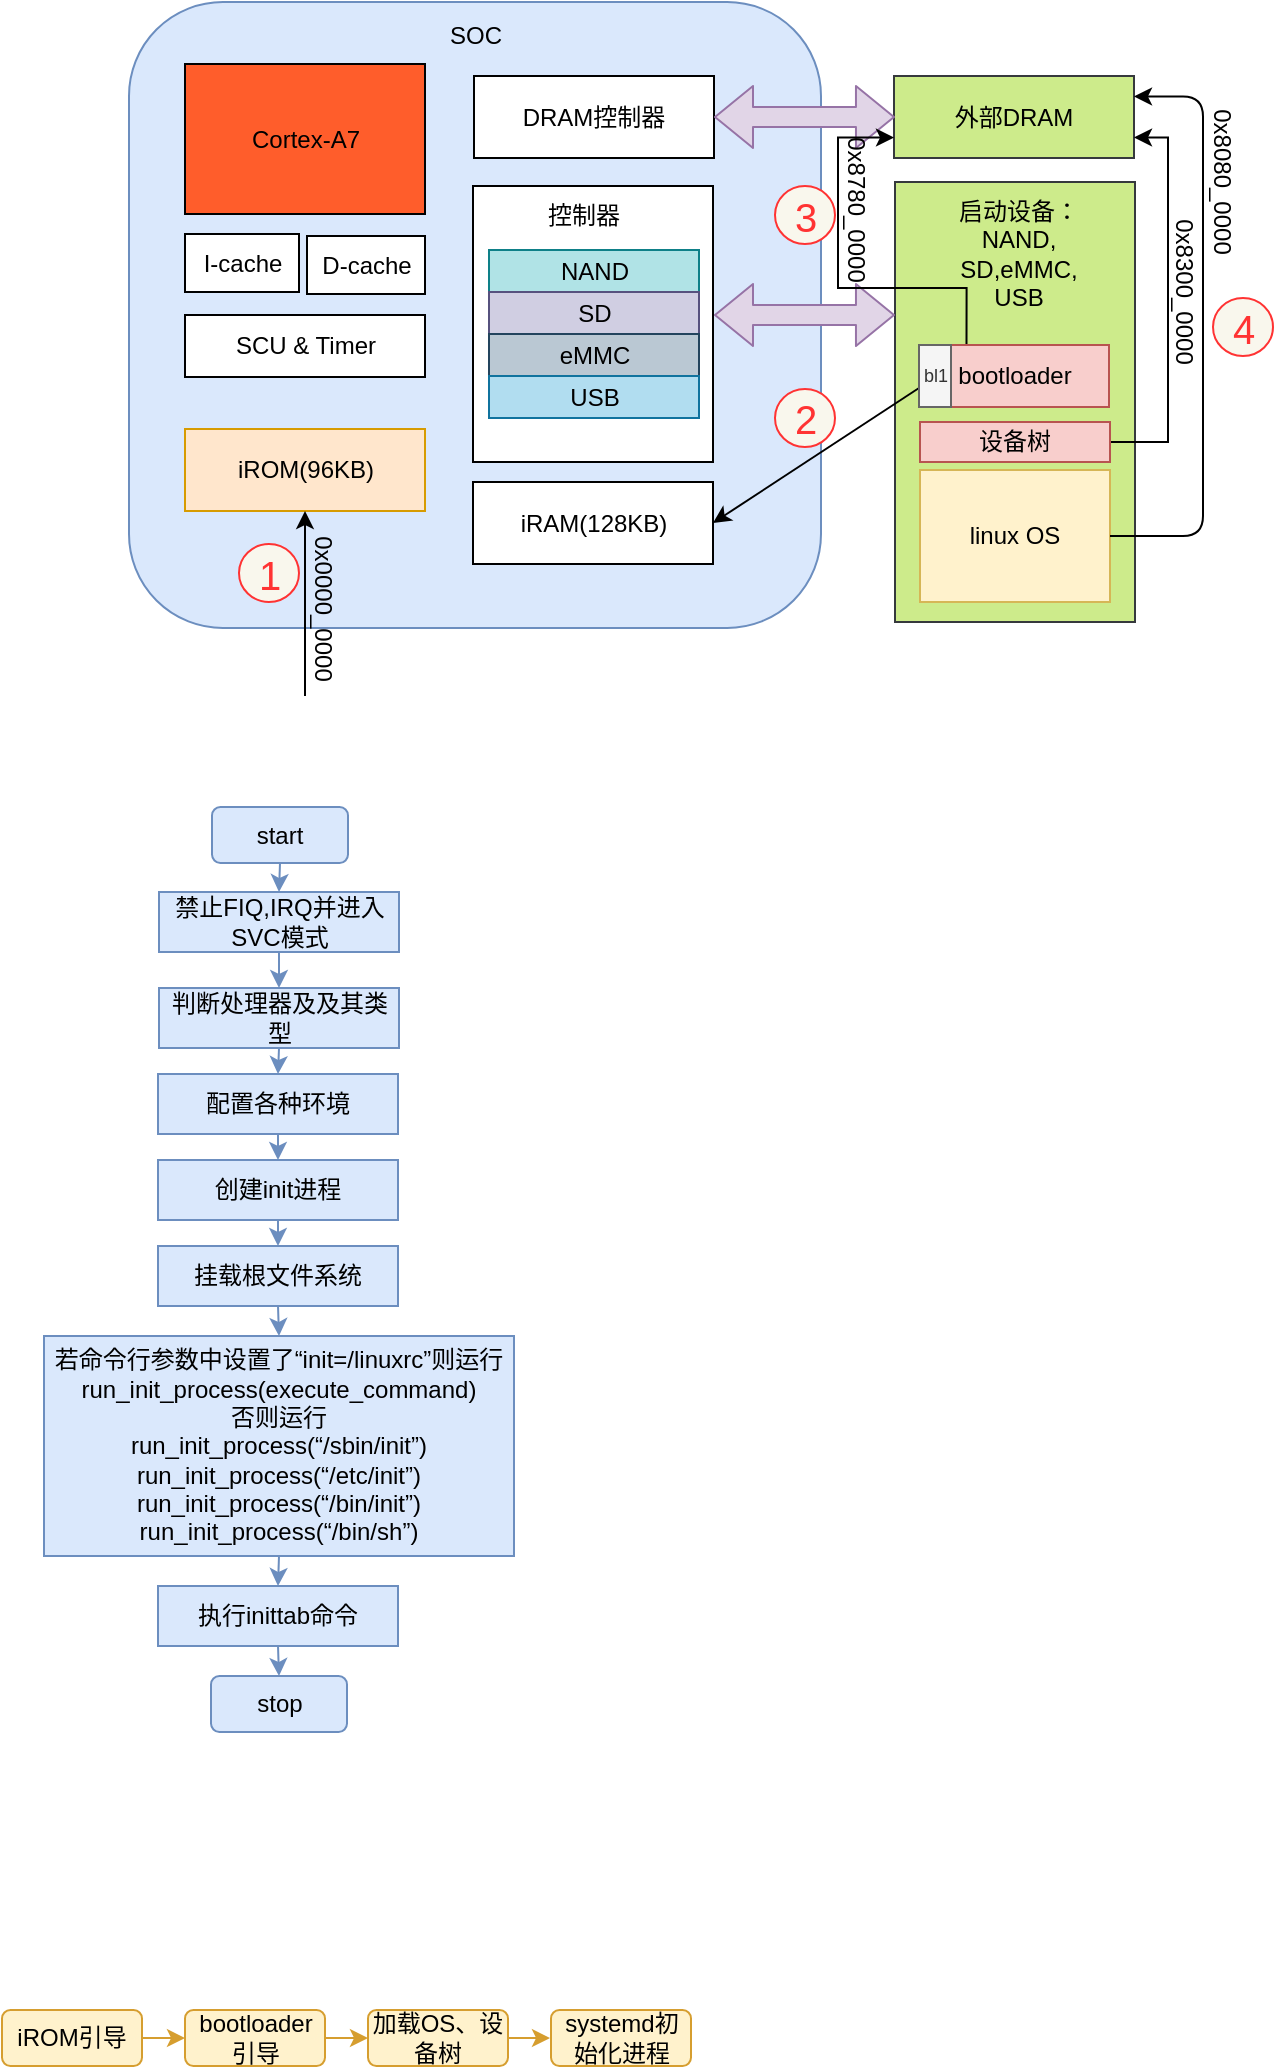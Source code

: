 <mxfile version="12.2.4" pages="1"><diagram id="usETp_ZSkuHyeiAc1nEX" name="Page-1"><mxGraphModel dx="452" dy="499" grid="0" gridSize="10" guides="1" tooltips="1" connect="1" arrows="1" fold="1" page="1" pageScale="1" pageWidth="827" pageHeight="1169" math="0" shadow="0"><root><mxCell id="0"/><mxCell id="1" parent="0"/><mxCell id="2" value="" style="rounded=1;whiteSpace=wrap;html=1;fillColor=#dae8fc;strokeColor=#6c8ebf;" parent="1" vertex="1"><mxGeometry x="111.5" y="10" width="346" height="313" as="geometry"/></mxCell><mxCell id="4" value="Cortex-A7" style="rounded=0;whiteSpace=wrap;html=1;fillColor=#FF5D2B;" parent="1" vertex="1"><mxGeometry x="139.5" y="41" width="120" height="75" as="geometry"/></mxCell><mxCell id="5" value="iROM(96KB)" style="rounded=0;whiteSpace=wrap;html=1;fillColor=#ffe6cc;strokeColor=#d79b00;" parent="1" vertex="1"><mxGeometry x="139.5" y="223.5" width="120" height="41" as="geometry"/></mxCell><mxCell id="6" value="iRAM(128KB)" style="rounded=0;whiteSpace=wrap;html=1;" parent="1" vertex="1"><mxGeometry x="283.5" y="250" width="120" height="41" as="geometry"/></mxCell><mxCell id="7" value="" style="rounded=0;whiteSpace=wrap;html=1;" parent="1" vertex="1"><mxGeometry x="283.5" y="102" width="120" height="138" as="geometry"/></mxCell><mxCell id="8" value="NAND" style="rounded=0;whiteSpace=wrap;html=1;fillColor=#b0e3e6;strokeColor=#0e8088;" parent="1" vertex="1"><mxGeometry x="291.5" y="134" width="105" height="21" as="geometry"/></mxCell><mxCell id="9" value="SD" style="rounded=0;whiteSpace=wrap;html=1;fillColor=#d0cee2;strokeColor=#56517e;" parent="1" vertex="1"><mxGeometry x="291.5" y="155" width="105" height="21" as="geometry"/></mxCell><mxCell id="10" value="eMMC" style="rounded=0;whiteSpace=wrap;html=1;fillColor=#bac8d3;strokeColor=#23445d;" parent="1" vertex="1"><mxGeometry x="291.5" y="176" width="105" height="21" as="geometry"/></mxCell><mxCell id="11" value="USB" style="rounded=0;whiteSpace=wrap;html=1;fillColor=#b1ddf0;strokeColor=#10739e;" parent="1" vertex="1"><mxGeometry x="291.5" y="197" width="105" height="21" as="geometry"/></mxCell><mxCell id="12" value="控制器" style="text;html=1;strokeColor=none;fillColor=none;align=center;verticalAlign=middle;whiteSpace=wrap;rounded=0;" parent="1" vertex="1"><mxGeometry x="318.5" y="107" width="40" height="20" as="geometry"/></mxCell><mxCell id="13" value="DRAM控制器" style="rounded=0;whiteSpace=wrap;html=1;" parent="1" vertex="1"><mxGeometry x="284" y="47" width="120" height="41" as="geometry"/></mxCell><mxCell id="14" value="外部DRAM" style="rounded=0;whiteSpace=wrap;html=1;fillColor=#cdeb8b;strokeColor=#36393d;" parent="1" vertex="1"><mxGeometry x="494" y="47" width="120" height="41" as="geometry"/></mxCell><mxCell id="15" value="SOC" style="text;html=1;strokeColor=none;fillColor=none;align=center;verticalAlign=middle;whiteSpace=wrap;rounded=0;" parent="1" vertex="1"><mxGeometry x="264.5" y="17" width="40" height="20" as="geometry"/></mxCell><mxCell id="16" value="" style="rounded=0;whiteSpace=wrap;html=1;fillColor=#cdeb8b;strokeColor=#36393d;" parent="1" vertex="1"><mxGeometry x="494.5" y="100" width="120" height="220" as="geometry"/></mxCell><mxCell id="17" value="" style="shape=flexArrow;endArrow=classic;startArrow=classic;html=1;entryX=0.004;entryY=0.5;entryDx=0;entryDy=0;entryPerimeter=0;fillColor=#e1d5e7;strokeColor=#9673a6;" parent="1" target="14" edge="1"><mxGeometry width="50" height="50" relative="1" as="geometry"><mxPoint x="404" y="67.5" as="sourcePoint"/><mxPoint x="488" y="67.5" as="targetPoint"/></mxGeometry></mxCell><mxCell id="18" value="" style="shape=flexArrow;endArrow=classic;startArrow=classic;html=1;entryX=0.004;entryY=0.5;entryDx=0;entryDy=0;entryPerimeter=0;fillColor=#e1d5e7;strokeColor=#9673a6;" parent="1" edge="1"><mxGeometry width="50" height="50" relative="1" as="geometry"><mxPoint x="404" y="166.5" as="sourcePoint"/><mxPoint x="494.48" y="166.5" as="targetPoint"/></mxGeometry></mxCell><mxCell id="19" value="linux OS" style="rounded=0;whiteSpace=wrap;html=1;fillColor=#fff2cc;strokeColor=#d6b656;" parent="1" vertex="1"><mxGeometry x="507" y="244" width="95" height="66" as="geometry"/></mxCell><mxCell id="51" style="edgeStyle=orthogonalEdgeStyle;rounded=0;orthogonalLoop=1;jettySize=auto;html=1;exitX=0.25;exitY=0;exitDx=0;exitDy=0;entryX=0;entryY=0.75;entryDx=0;entryDy=0;" parent="1" source="20" target="14" edge="1"><mxGeometry relative="1" as="geometry"><Array as="points"><mxPoint x="530" y="153"/><mxPoint x="466" y="153"/><mxPoint x="466" y="78"/></Array></mxGeometry></mxCell><mxCell id="20" value="bootloader" style="rounded=0;whiteSpace=wrap;html=1;fillColor=#f8cecc;strokeColor=#b85450;" parent="1" vertex="1"><mxGeometry x="506.5" y="181.5" width="95" height="31" as="geometry"/></mxCell><mxCell id="21" value="启动设备：NAND,&lt;br&gt;SD,eMMC,&lt;br&gt;USB" style="text;html=1;strokeColor=none;fillColor=none;align=center;verticalAlign=middle;whiteSpace=wrap;rounded=0;" parent="1" vertex="1"><mxGeometry x="511.5" y="114" width="89" height="44" as="geometry"/></mxCell><mxCell id="22" value="" style="edgeStyle=elbowEdgeStyle;elbow=horizontal;endArrow=classic;html=1;exitX=1;exitY=0.5;exitDx=0;exitDy=0;entryX=1;entryY=0.25;entryDx=0;entryDy=0;" parent="1" source="19" target="14" edge="1"><mxGeometry width="50" height="50" relative="1" as="geometry"><mxPoint x="638.5" y="292" as="sourcePoint"/><mxPoint x="616.5" y="68" as="targetPoint"/><Array as="points"><mxPoint x="648.5" y="180"/></Array></mxGeometry></mxCell><mxCell id="23" value="" style="endArrow=classic;html=1;entryX=0.5;entryY=1;entryDx=0;entryDy=0;" parent="1" target="5" edge="1"><mxGeometry width="50" height="50" relative="1" as="geometry"><mxPoint x="199.5" y="357" as="sourcePoint"/><mxPoint x="248.5" y="339" as="targetPoint"/></mxGeometry></mxCell><mxCell id="24" value="I-cache" style="rounded=0;whiteSpace=wrap;html=1;" parent="1" vertex="1"><mxGeometry x="139.5" y="126" width="57" height="29" as="geometry"/></mxCell><mxCell id="25" value="D-cache" style="rounded=0;whiteSpace=wrap;html=1;" parent="1" vertex="1"><mxGeometry x="200.5" y="127" width="59" height="29" as="geometry"/></mxCell><mxCell id="28" value="2" style="ellipse;whiteSpace=wrap;html=1;fillColor=#f9f7ed;strokeColor=#FF3333;fontSize=20;fontColor=#FF3333;" parent="1" vertex="1"><mxGeometry x="434.5" y="203.5" width="30" height="29" as="geometry"/></mxCell><mxCell id="29" value="1" style="ellipse;whiteSpace=wrap;html=1;fillColor=#f9f7ed;strokeColor=#FF3333;fontSize=20;fontColor=#FF3333;" parent="1" vertex="1"><mxGeometry x="166.5" y="281" width="30" height="29" as="geometry"/></mxCell><mxCell id="30" value="4" style="ellipse;whiteSpace=wrap;html=1;fillColor=#f9f7ed;strokeColor=#FF3333;fontSize=20;fontColor=#FF3333;" parent="1" vertex="1"><mxGeometry x="653.5" y="158" width="30" height="29" as="geometry"/></mxCell><mxCell id="31" value="" style="endArrow=classic;html=1;fontSize=20;fontColor=#FF3333;entryX=1;entryY=0.5;entryDx=0;entryDy=0;" parent="1" target="6" edge="1"><mxGeometry width="50" height="50" relative="1" as="geometry"><mxPoint x="506.5" y="203" as="sourcePoint"/><mxPoint x="440" y="240" as="targetPoint"/></mxGeometry></mxCell><mxCell id="33" value="SCU &amp;amp; Timer" style="rounded=0;whiteSpace=wrap;html=1;" parent="1" vertex="1"><mxGeometry x="139.5" y="166.5" width="120" height="31" as="geometry"/></mxCell><mxCell id="34" value="0x0000_0000" style="text;html=1;strokeColor=none;fillColor=none;align=center;verticalAlign=middle;whiteSpace=wrap;rounded=0;fontSize=12;fontColor=#000000;rotation=90;" parent="1" vertex="1"><mxGeometry x="152.5" y="306" width="112" height="14" as="geometry"/></mxCell><mxCell id="36" value="0x8780_0000" style="text;html=1;strokeColor=none;fillColor=none;align=center;verticalAlign=middle;whiteSpace=wrap;rounded=0;fontSize=12;fontColor=#000000;rotation=90;" parent="1" vertex="1"><mxGeometry x="419" y="107" width="112" height="14" as="geometry"/></mxCell><mxCell id="38" value="0x8080_0000" style="text;html=1;strokeColor=none;fillColor=none;align=center;verticalAlign=middle;whiteSpace=wrap;rounded=0;fontSize=12;fontColor=#000000;rotation=90;" parent="1" vertex="1"><mxGeometry x="602" y="93" width="112" height="14" as="geometry"/></mxCell><mxCell id="53" style="edgeStyle=orthogonalEdgeStyle;rounded=0;orthogonalLoop=1;jettySize=auto;html=1;exitX=1;exitY=0.5;exitDx=0;exitDy=0;entryX=1;entryY=0.75;entryDx=0;entryDy=0;fontSize=9;" parent="1" source="43" target="14" edge="1"><mxGeometry relative="1" as="geometry"><Array as="points"><mxPoint x="631" y="230"/><mxPoint x="631" y="78"/></Array></mxGeometry></mxCell><mxCell id="43" value="设备树" style="rounded=0;whiteSpace=wrap;html=1;fillColor=#f8cecc;strokeColor=#b85450;" parent="1" vertex="1"><mxGeometry x="507" y="220" width="95" height="20" as="geometry"/></mxCell><mxCell id="44" value="0x8300_0000" style="text;html=1;strokeColor=none;fillColor=none;align=center;verticalAlign=middle;whiteSpace=wrap;rounded=0;fontSize=12;fontColor=#000000;rotation=90;" parent="1" vertex="1"><mxGeometry x="583" y="148" width="112" height="14" as="geometry"/></mxCell><mxCell id="49" value="bl1" style="rounded=0;whiteSpace=wrap;html=1;fillColor=#f5f5f5;strokeColor=#666666;fontColor=#333333;fontSize=9;" parent="1" vertex="1"><mxGeometry x="506.5" y="181.5" width="16" height="31" as="geometry"/></mxCell><mxCell id="52" value="3" style="ellipse;whiteSpace=wrap;html=1;fillColor=#f9f7ed;strokeColor=#FF3333;fontSize=20;fontColor=#FF3333;" parent="1" vertex="1"><mxGeometry x="434.5" y="102" width="30" height="29" as="geometry"/></mxCell><mxCell id="65" style="edgeStyle=orthogonalEdgeStyle;rounded=0;orthogonalLoop=1;jettySize=auto;html=1;exitX=0.5;exitY=1;exitDx=0;exitDy=0;entryX=0.5;entryY=0;entryDx=0;entryDy=0;fillColor=#dae8fc;strokeColor=#6c8ebf;" parent="1" source="54" target="55" edge="1"><mxGeometry relative="1" as="geometry"/></mxCell><mxCell id="54" value="start" style="rounded=1;whiteSpace=wrap;html=1;fillColor=#dae8fc;strokeColor=#6c8ebf;" parent="1" vertex="1"><mxGeometry x="153" y="412.5" width="68" height="28" as="geometry"/></mxCell><mxCell id="66" style="edgeStyle=orthogonalEdgeStyle;rounded=0;orthogonalLoop=1;jettySize=auto;html=1;exitX=0.5;exitY=1;exitDx=0;exitDy=0;entryX=0.5;entryY=0;entryDx=0;entryDy=0;fillColor=#dae8fc;strokeColor=#6c8ebf;" parent="1" source="55" target="56" edge="1"><mxGeometry relative="1" as="geometry"/></mxCell><mxCell id="55" value="禁止FIQ,IRQ并进入SVC模式" style="rounded=0;whiteSpace=wrap;html=1;fillColor=#dae8fc;strokeColor=#6c8ebf;" parent="1" vertex="1"><mxGeometry x="126.5" y="455" width="120" height="30" as="geometry"/></mxCell><mxCell id="56" value="判断处理器及及其类型" style="rounded=0;whiteSpace=wrap;html=1;fillColor=#dae8fc;strokeColor=#6c8ebf;" parent="1" vertex="1"><mxGeometry x="126.5" y="503" width="120" height="30" as="geometry"/></mxCell><mxCell id="68" style="edgeStyle=orthogonalEdgeStyle;rounded=0;orthogonalLoop=1;jettySize=auto;html=1;exitX=0.5;exitY=1;exitDx=0;exitDy=0;entryX=0.5;entryY=0;entryDx=0;entryDy=0;fillColor=#dae8fc;strokeColor=#6c8ebf;" parent="1" target="58" edge="1"><mxGeometry relative="1" as="geometry"><mxPoint x="186.5" y="533" as="sourcePoint"/></mxGeometry></mxCell><mxCell id="69" style="edgeStyle=orthogonalEdgeStyle;rounded=0;orthogonalLoop=1;jettySize=auto;html=1;exitX=0.5;exitY=1;exitDx=0;exitDy=0;entryX=0.5;entryY=0;entryDx=0;entryDy=0;fillColor=#dae8fc;strokeColor=#6c8ebf;" parent="1" source="58" target="59" edge="1"><mxGeometry relative="1" as="geometry"/></mxCell><mxCell id="58" value="配置各种环境" style="rounded=0;whiteSpace=wrap;html=1;fillColor=#dae8fc;strokeColor=#6c8ebf;" parent="1" vertex="1"><mxGeometry x="126" y="546" width="120" height="30" as="geometry"/></mxCell><mxCell id="70" style="edgeStyle=orthogonalEdgeStyle;rounded=0;orthogonalLoop=1;jettySize=auto;html=1;exitX=0.5;exitY=1;exitDx=0;exitDy=0;entryX=0.5;entryY=0;entryDx=0;entryDy=0;fillColor=#dae8fc;strokeColor=#6c8ebf;" parent="1" source="59" target="60" edge="1"><mxGeometry relative="1" as="geometry"/></mxCell><mxCell id="59" value="创建init进程" style="rounded=0;whiteSpace=wrap;html=1;fillColor=#dae8fc;strokeColor=#6c8ebf;" parent="1" vertex="1"><mxGeometry x="126" y="589" width="120" height="30" as="geometry"/></mxCell><mxCell id="71" style="edgeStyle=orthogonalEdgeStyle;rounded=0;orthogonalLoop=1;jettySize=auto;html=1;exitX=0.5;exitY=1;exitDx=0;exitDy=0;entryX=0.5;entryY=0;entryDx=0;entryDy=0;fillColor=#dae8fc;strokeColor=#6c8ebf;" parent="1" source="60" target="61" edge="1"><mxGeometry relative="1" as="geometry"/></mxCell><mxCell id="60" value="挂载根文件系统" style="rounded=0;whiteSpace=wrap;html=1;fillColor=#dae8fc;strokeColor=#6c8ebf;" parent="1" vertex="1"><mxGeometry x="126" y="632" width="120" height="30" as="geometry"/></mxCell><mxCell id="72" style="edgeStyle=orthogonalEdgeStyle;rounded=0;orthogonalLoop=1;jettySize=auto;html=1;exitX=0.5;exitY=1;exitDx=0;exitDy=0;entryX=0.5;entryY=0;entryDx=0;entryDy=0;fillColor=#dae8fc;strokeColor=#6c8ebf;" parent="1" source="61" target="62" edge="1"><mxGeometry relative="1" as="geometry"/></mxCell><mxCell id="61" value="若命令行参数中设置了“init=/linuxrc”则运行&lt;br&gt;run_init_process(execute_command)&lt;br&gt;否则运行&lt;br&gt;run_init_process(“/sbin/init”)&lt;br&gt;run_init_process(“/etc/init”)&lt;br&gt;run_init_process(“/bin/init”)&lt;br&gt;run_init_process(“/bin/sh”)" style="rounded=0;whiteSpace=wrap;html=1;fillColor=#dae8fc;strokeColor=#6c8ebf;" parent="1" vertex="1"><mxGeometry x="69" y="677" width="235" height="110" as="geometry"/></mxCell><mxCell id="73" style="edgeStyle=orthogonalEdgeStyle;rounded=0;orthogonalLoop=1;jettySize=auto;html=1;exitX=0.5;exitY=1;exitDx=0;exitDy=0;entryX=0.5;entryY=0;entryDx=0;entryDy=0;fillColor=#dae8fc;strokeColor=#6c8ebf;" parent="1" source="62" target="64" edge="1"><mxGeometry relative="1" as="geometry"/></mxCell><mxCell id="62" value="执行inittab命令" style="rounded=0;whiteSpace=wrap;html=1;fillColor=#dae8fc;strokeColor=#6c8ebf;" parent="1" vertex="1"><mxGeometry x="126" y="802" width="120" height="30" as="geometry"/></mxCell><mxCell id="64" value="stop" style="rounded=1;whiteSpace=wrap;html=1;fillColor=#dae8fc;strokeColor=#6c8ebf;" parent="1" vertex="1"><mxGeometry x="152.5" y="847" width="68" height="28" as="geometry"/></mxCell><mxCell id="78" style="edgeStyle=orthogonalEdgeStyle;rounded=0;orthogonalLoop=1;jettySize=auto;html=1;exitX=1;exitY=0.5;exitDx=0;exitDy=0;entryX=0;entryY=0.5;entryDx=0;entryDy=0;fillColor=#fff2cc;strokeColor=#D69E2F;" parent="1" source="74" target="75" edge="1"><mxGeometry relative="1" as="geometry"/></mxCell><mxCell id="74" value="iROM引导" style="rounded=1;whiteSpace=wrap;html=1;fillColor=#fff2cc;strokeColor=#D69E2F;" parent="1" vertex="1"><mxGeometry x="48" y="1014" width="70" height="28" as="geometry"/></mxCell><mxCell id="79" style="edgeStyle=orthogonalEdgeStyle;rounded=0;orthogonalLoop=1;jettySize=auto;html=1;exitX=1;exitY=0.5;exitDx=0;exitDy=0;fillColor=#fff2cc;strokeColor=#D69E2F;" parent="1" source="75" target="76" edge="1"><mxGeometry relative="1" as="geometry"/></mxCell><mxCell id="75" value="bootloader引导" style="rounded=1;whiteSpace=wrap;html=1;fillColor=#fff2cc;strokeColor=#D69E2F;" parent="1" vertex="1"><mxGeometry x="139.5" y="1014" width="70" height="28" as="geometry"/></mxCell><mxCell id="80" style="edgeStyle=orthogonalEdgeStyle;rounded=0;orthogonalLoop=1;jettySize=auto;html=1;exitX=1;exitY=0.5;exitDx=0;exitDy=0;fillColor=#fff2cc;strokeColor=#D69E2F;" parent="1" source="76" edge="1"><mxGeometry relative="1" as="geometry"><mxPoint x="322" y="1028" as="targetPoint"/></mxGeometry></mxCell><mxCell id="76" value="加载OS、设备树" style="rounded=1;whiteSpace=wrap;html=1;fillColor=#fff2cc;strokeColor=#D69E2F;" parent="1" vertex="1"><mxGeometry x="231" y="1014" width="70" height="28" as="geometry"/></mxCell><mxCell id="77" value="systemd初始化进程" style="rounded=1;whiteSpace=wrap;html=1;fillColor=#fff2cc;strokeColor=#D69E2F;" parent="1" vertex="1"><mxGeometry x="322.5" y="1014" width="70" height="28" as="geometry"/></mxCell></root></mxGraphModel></diagram></mxfile>